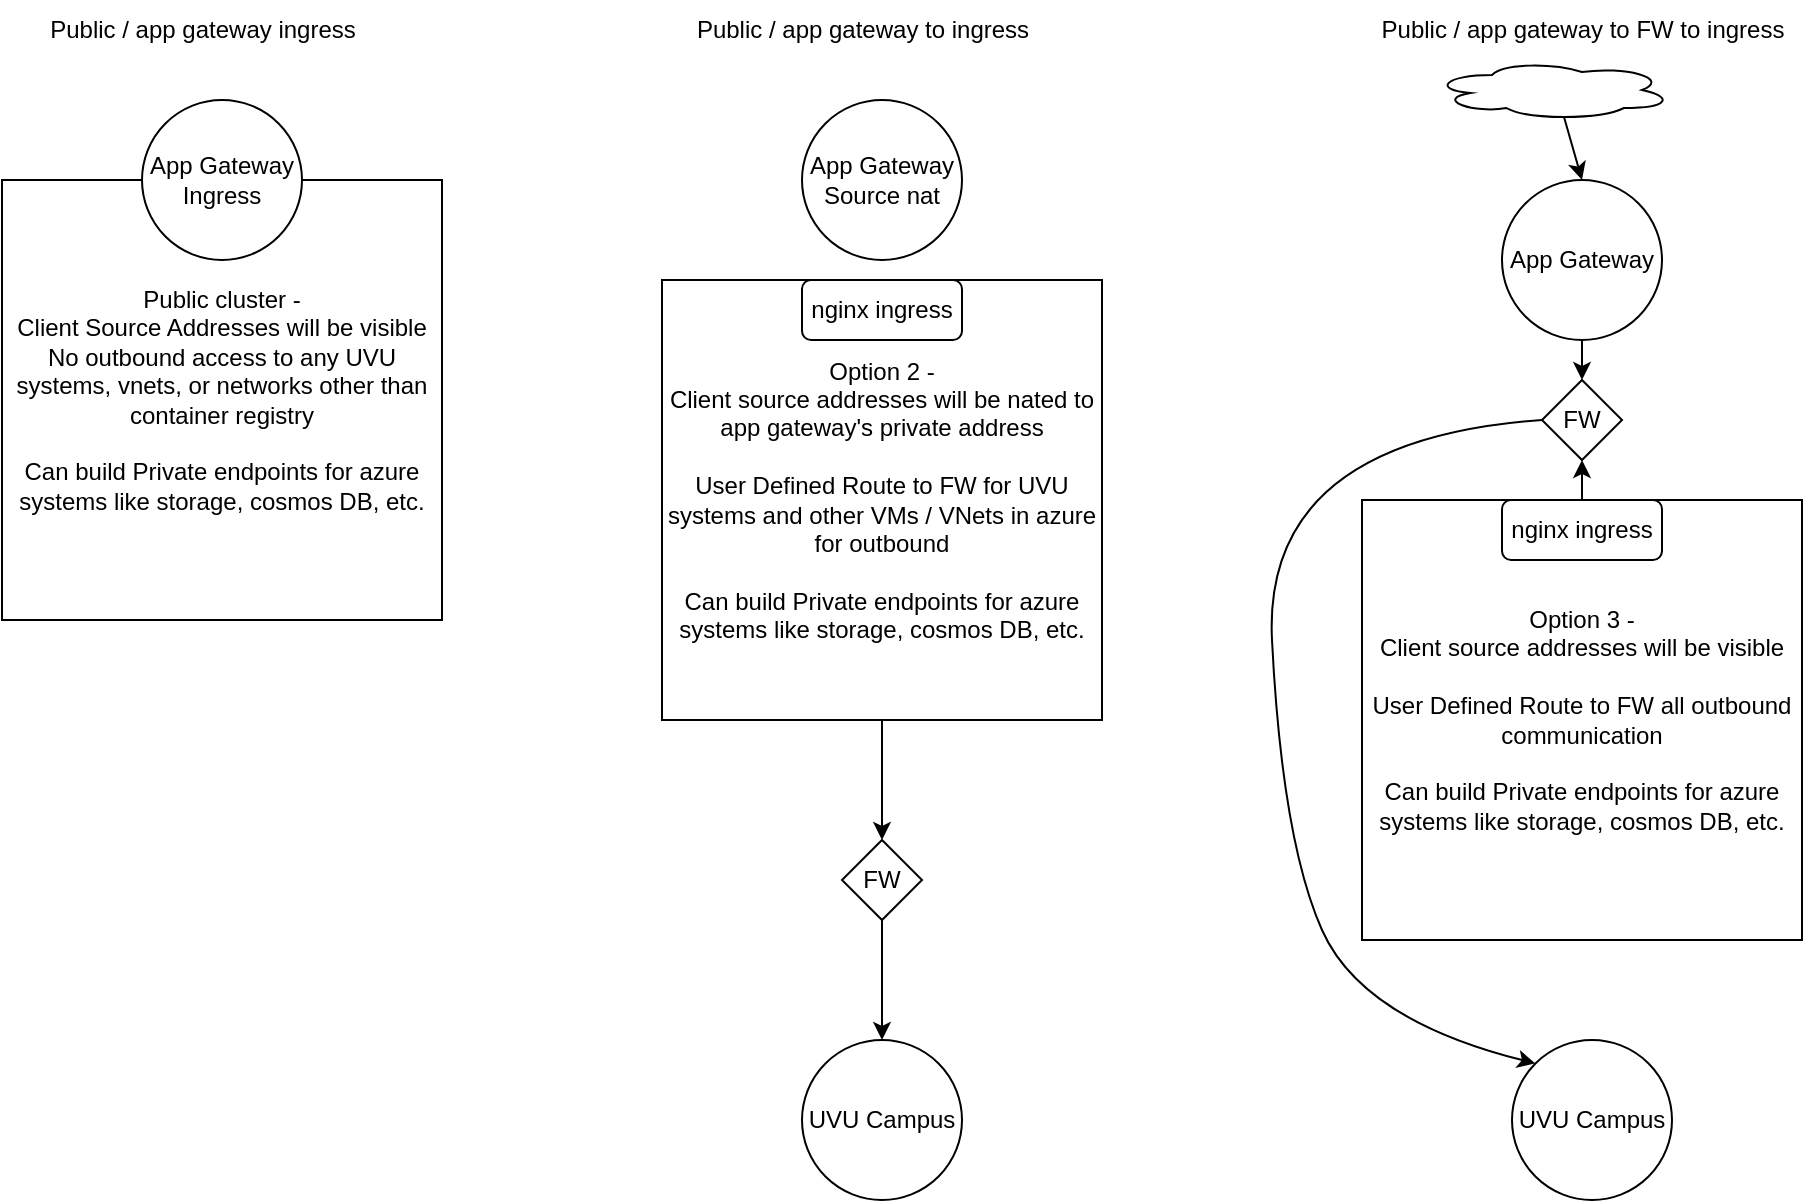 <mxfile version="20.2.7" type="github">
  <diagram id="M14Bi0SPeSwC654nAqJp" name="Page-1">
    <mxGraphModel dx="1306" dy="1070" grid="1" gridSize="10" guides="1" tooltips="1" connect="1" arrows="1" fold="1" page="1" pageScale="1" pageWidth="1100" pageHeight="850" math="0" shadow="0">
      <root>
        <mxCell id="0" />
        <mxCell id="1" parent="0" />
        <mxCell id="JBE3XxUc7-_DPygx-jZd-1" value="Public cluster -&lt;br&gt;Client Source Addresses will be visible&lt;br&gt;No outbound access to any UVU systems, vnets, or networks other than container registry&lt;br&gt;&lt;br&gt;Can build Private endpoints for azure systems like storage, cosmos DB, etc." style="whiteSpace=wrap;html=1;aspect=fixed;" vertex="1" parent="1">
          <mxGeometry x="80" y="90" width="220" height="220" as="geometry" />
        </mxCell>
        <mxCell id="JBE3XxUc7-_DPygx-jZd-2" value="App Gateway&lt;br&gt;Ingress" style="ellipse;whiteSpace=wrap;html=1;aspect=fixed;" vertex="1" parent="1">
          <mxGeometry x="150" y="50" width="80" height="80" as="geometry" />
        </mxCell>
        <mxCell id="JBE3XxUc7-_DPygx-jZd-4" value="Option 2 -&lt;br&gt;Client source addresses will be nated to app gateway&#39;s private address&lt;br&gt;&lt;br&gt;User Defined Route to FW for UVU systems and other VMs / VNets in azure for outbound&lt;br&gt;&lt;br&gt;Can build Private endpoints for azure systems like storage, cosmos DB, etc." style="whiteSpace=wrap;html=1;aspect=fixed;" vertex="1" parent="1">
          <mxGeometry x="410" y="140" width="220" height="220" as="geometry" />
        </mxCell>
        <mxCell id="JBE3XxUc7-_DPygx-jZd-5" value="App Gateway&lt;br&gt;Source nat" style="ellipse;whiteSpace=wrap;html=1;aspect=fixed;" vertex="1" parent="1">
          <mxGeometry x="480" y="50" width="80" height="80" as="geometry" />
        </mxCell>
        <mxCell id="JBE3XxUc7-_DPygx-jZd-6" value="nginx ingress" style="rounded=1;whiteSpace=wrap;html=1;" vertex="1" parent="1">
          <mxGeometry x="480" y="140" width="80" height="30" as="geometry" />
        </mxCell>
        <mxCell id="JBE3XxUc7-_DPygx-jZd-7" value="Public / app gateway ingress" style="text;html=1;align=center;verticalAlign=middle;resizable=0;points=[];autosize=1;strokeColor=none;fillColor=none;" vertex="1" parent="1">
          <mxGeometry x="90" width="180" height="30" as="geometry" />
        </mxCell>
        <mxCell id="JBE3XxUc7-_DPygx-jZd-8" value="Public / app gateway to ingress" style="text;html=1;align=center;verticalAlign=middle;resizable=0;points=[];autosize=1;strokeColor=none;fillColor=none;" vertex="1" parent="1">
          <mxGeometry x="415" width="190" height="30" as="geometry" />
        </mxCell>
        <mxCell id="JBE3XxUc7-_DPygx-jZd-10" value="FW" style="rhombus;whiteSpace=wrap;html=1;" vertex="1" parent="1">
          <mxGeometry x="500" y="420" width="40" height="40" as="geometry" />
        </mxCell>
        <mxCell id="JBE3XxUc7-_DPygx-jZd-11" value="" style="endArrow=classic;html=1;rounded=0;exitX=0.5;exitY=1;exitDx=0;exitDy=0;entryX=0.5;entryY=0;entryDx=0;entryDy=0;" edge="1" parent="1" source="JBE3XxUc7-_DPygx-jZd-4" target="JBE3XxUc7-_DPygx-jZd-10">
          <mxGeometry width="50" height="50" relative="1" as="geometry">
            <mxPoint x="280" y="450" as="sourcePoint" />
            <mxPoint x="330" y="400" as="targetPoint" />
          </mxGeometry>
        </mxCell>
        <mxCell id="JBE3XxUc7-_DPygx-jZd-12" value="UVU Campus" style="ellipse;whiteSpace=wrap;html=1;aspect=fixed;" vertex="1" parent="1">
          <mxGeometry x="480" y="520" width="80" height="80" as="geometry" />
        </mxCell>
        <mxCell id="JBE3XxUc7-_DPygx-jZd-13" value="" style="endArrow=classic;html=1;rounded=0;exitX=0.5;exitY=1;exitDx=0;exitDy=0;entryX=0.5;entryY=0;entryDx=0;entryDy=0;" edge="1" parent="1" target="JBE3XxUc7-_DPygx-jZd-12">
          <mxGeometry width="50" height="50" relative="1" as="geometry">
            <mxPoint x="520" y="460" as="sourcePoint" />
            <mxPoint x="340" y="510" as="targetPoint" />
          </mxGeometry>
        </mxCell>
        <mxCell id="JBE3XxUc7-_DPygx-jZd-14" value="Option 3 -&lt;br&gt;Client source addresses will be visible&lt;br&gt;&lt;br&gt;User Defined Route to FW all outbound communication&lt;br&gt;&lt;br&gt;Can build Private endpoints for azure systems like storage, cosmos DB, etc." style="whiteSpace=wrap;html=1;aspect=fixed;" vertex="1" parent="1">
          <mxGeometry x="760" y="250" width="220" height="220" as="geometry" />
        </mxCell>
        <mxCell id="JBE3XxUc7-_DPygx-jZd-16" value="nginx ingress" style="rounded=1;whiteSpace=wrap;html=1;" vertex="1" parent="1">
          <mxGeometry x="830" y="250" width="80" height="30" as="geometry" />
        </mxCell>
        <mxCell id="JBE3XxUc7-_DPygx-jZd-17" value="Public / app gateway to FW to ingress" style="text;html=1;align=center;verticalAlign=middle;resizable=0;points=[];autosize=1;strokeColor=none;fillColor=none;" vertex="1" parent="1">
          <mxGeometry x="760" width="220" height="30" as="geometry" />
        </mxCell>
        <mxCell id="JBE3XxUc7-_DPygx-jZd-19" value="FW" style="rhombus;whiteSpace=wrap;html=1;" vertex="1" parent="1">
          <mxGeometry x="850" y="190" width="40" height="40" as="geometry" />
        </mxCell>
        <mxCell id="JBE3XxUc7-_DPygx-jZd-23" value="" style="ellipse;shape=cloud;whiteSpace=wrap;html=1;" vertex="1" parent="1">
          <mxGeometry x="795" y="30" width="120" height="30" as="geometry" />
        </mxCell>
        <mxCell id="JBE3XxUc7-_DPygx-jZd-27" value="" style="endArrow=classic;html=1;rounded=0;exitX=0.5;exitY=0;exitDx=0;exitDy=0;" edge="1" parent="1" source="JBE3XxUc7-_DPygx-jZd-14" target="JBE3XxUc7-_DPygx-jZd-19">
          <mxGeometry width="50" height="50" relative="1" as="geometry">
            <mxPoint x="690" y="640" as="sourcePoint" />
            <mxPoint x="740" y="590" as="targetPoint" />
          </mxGeometry>
        </mxCell>
        <mxCell id="JBE3XxUc7-_DPygx-jZd-28" value="UVU Campus" style="ellipse;whiteSpace=wrap;html=1;aspect=fixed;" vertex="1" parent="1">
          <mxGeometry x="835" y="520" width="80" height="80" as="geometry" />
        </mxCell>
        <mxCell id="JBE3XxUc7-_DPygx-jZd-29" value="" style="endArrow=classic;html=1;exitX=0;exitY=0.5;exitDx=0;exitDy=0;entryX=0;entryY=0;entryDx=0;entryDy=0;curved=1;" edge="1" parent="1" source="JBE3XxUc7-_DPygx-jZd-19" target="JBE3XxUc7-_DPygx-jZd-28">
          <mxGeometry width="50" height="50" relative="1" as="geometry">
            <mxPoint x="740" y="570" as="sourcePoint" />
            <mxPoint x="790" y="520" as="targetPoint" />
            <Array as="points">
              <mxPoint x="710" y="220" />
              <mxPoint x="720" y="420" />
              <mxPoint x="760" y="510" />
            </Array>
          </mxGeometry>
        </mxCell>
        <mxCell id="JBE3XxUc7-_DPygx-jZd-31" value="App Gateway" style="ellipse;whiteSpace=wrap;html=1;aspect=fixed;" vertex="1" parent="1">
          <mxGeometry x="830" y="90" width="80" height="80" as="geometry" />
        </mxCell>
        <mxCell id="JBE3XxUc7-_DPygx-jZd-32" value="" style="endArrow=classic;html=1;curved=1;exitX=0.5;exitY=1;exitDx=0;exitDy=0;entryX=0.5;entryY=0;entryDx=0;entryDy=0;" edge="1" parent="1" source="JBE3XxUc7-_DPygx-jZd-31" target="JBE3XxUc7-_DPygx-jZd-19">
          <mxGeometry width="50" height="50" relative="1" as="geometry">
            <mxPoint x="640" y="740" as="sourcePoint" />
            <mxPoint x="870" y="180" as="targetPoint" />
          </mxGeometry>
        </mxCell>
        <mxCell id="JBE3XxUc7-_DPygx-jZd-33" value="" style="endArrow=classic;html=1;curved=1;exitX=0.55;exitY=0.95;exitDx=0;exitDy=0;exitPerimeter=0;entryX=0.5;entryY=0;entryDx=0;entryDy=0;" edge="1" parent="1" source="JBE3XxUc7-_DPygx-jZd-23" target="JBE3XxUc7-_DPygx-jZd-31">
          <mxGeometry width="50" height="50" relative="1" as="geometry">
            <mxPoint x="250" y="490" as="sourcePoint" />
            <mxPoint x="300" y="440" as="targetPoint" />
          </mxGeometry>
        </mxCell>
      </root>
    </mxGraphModel>
  </diagram>
</mxfile>
